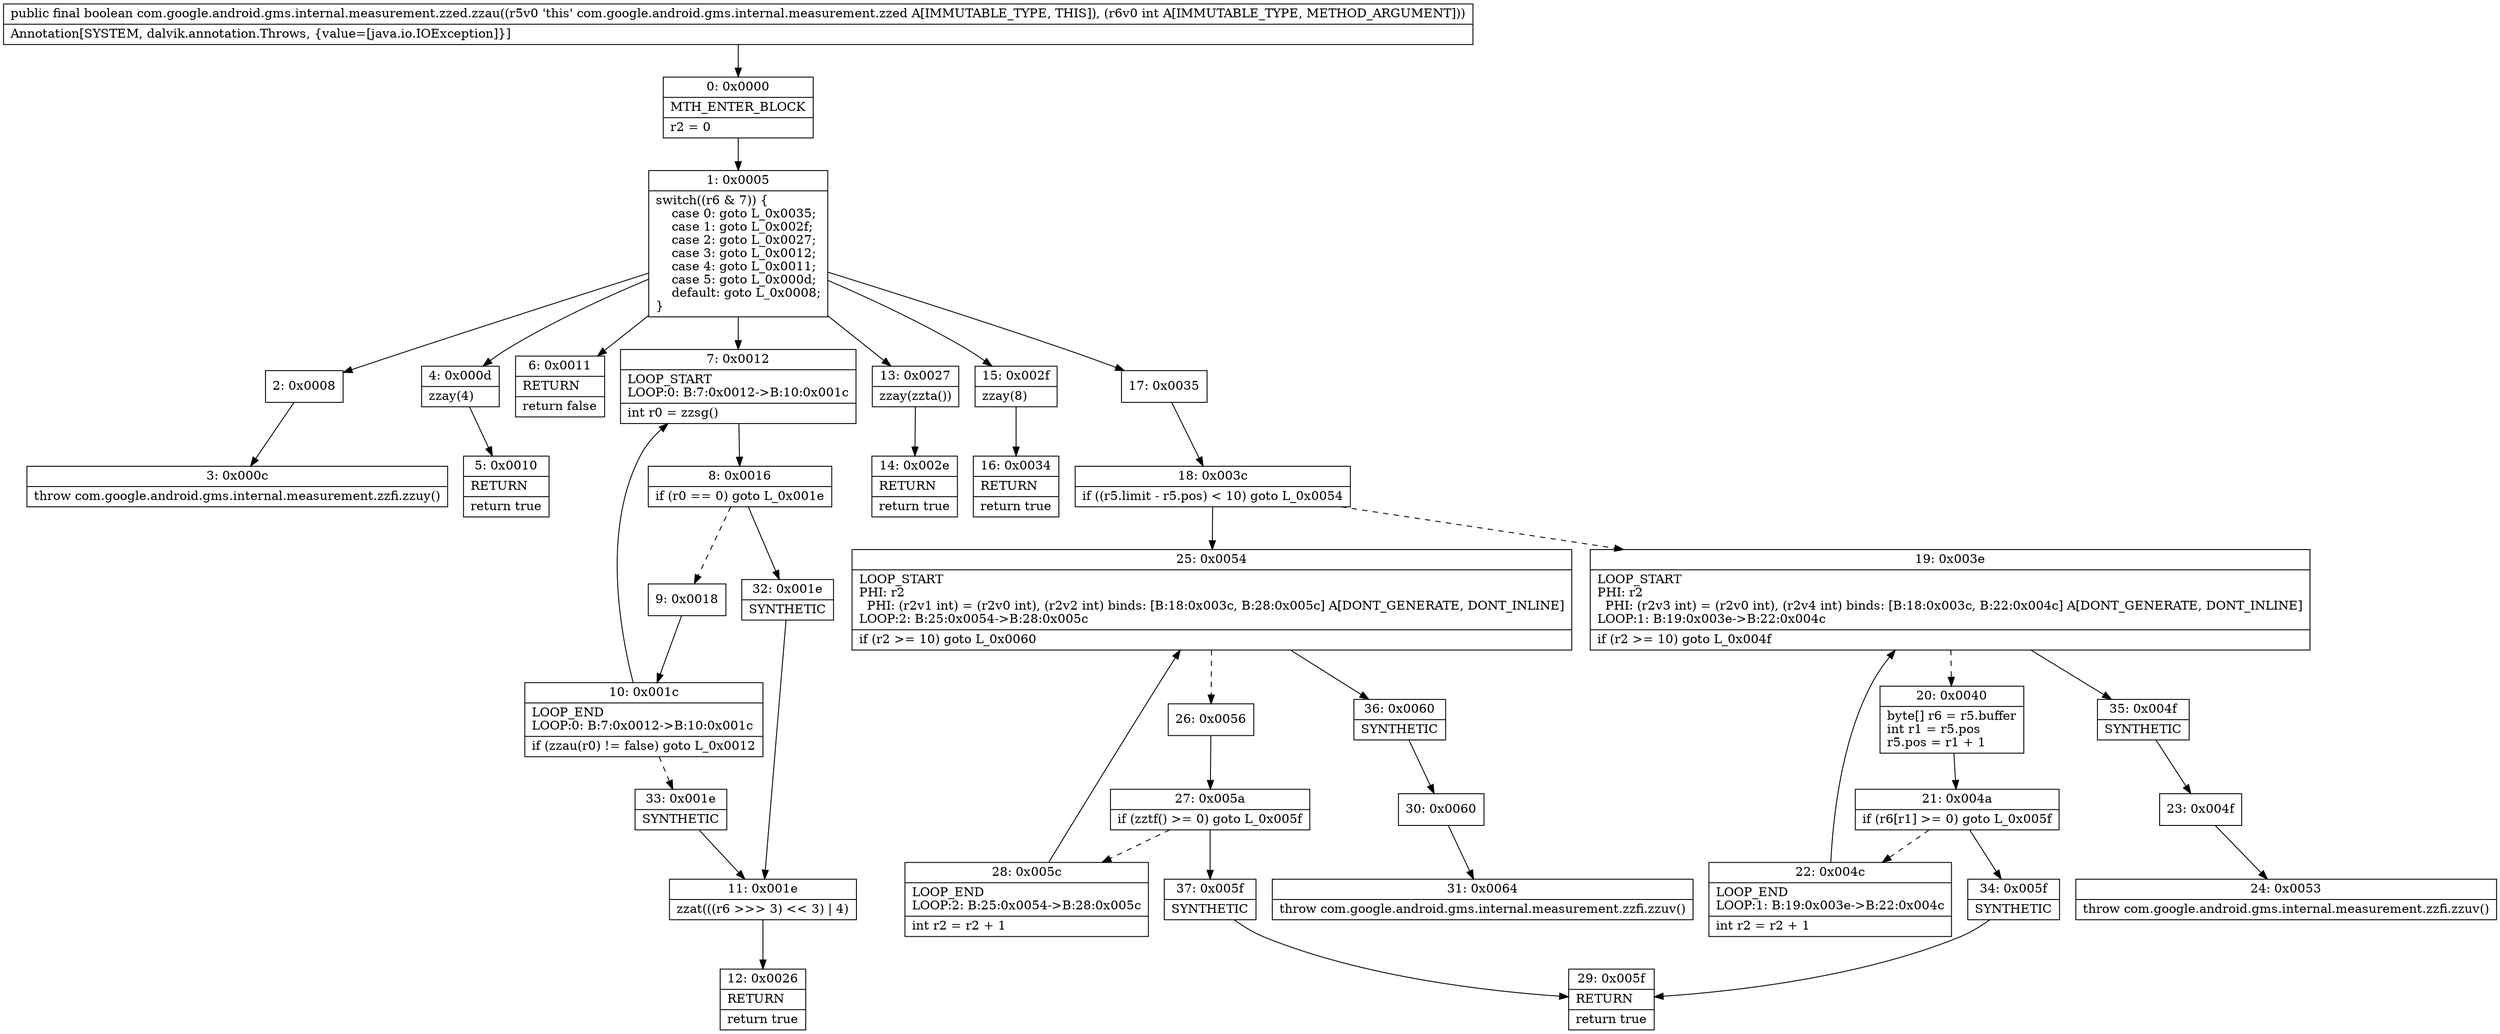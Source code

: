digraph "CFG forcom.google.android.gms.internal.measurement.zzed.zzau(I)Z" {
Node_0 [shape=record,label="{0\:\ 0x0000|MTH_ENTER_BLOCK\l|r2 = 0\l}"];
Node_1 [shape=record,label="{1\:\ 0x0005|switch((r6 & 7)) \{\l    case 0: goto L_0x0035;\l    case 1: goto L_0x002f;\l    case 2: goto L_0x0027;\l    case 3: goto L_0x0012;\l    case 4: goto L_0x0011;\l    case 5: goto L_0x000d;\l    default: goto L_0x0008;\l\}\l}"];
Node_2 [shape=record,label="{2\:\ 0x0008}"];
Node_3 [shape=record,label="{3\:\ 0x000c|throw com.google.android.gms.internal.measurement.zzfi.zzuy()\l}"];
Node_4 [shape=record,label="{4\:\ 0x000d|zzay(4)\l}"];
Node_5 [shape=record,label="{5\:\ 0x0010|RETURN\l|return true\l}"];
Node_6 [shape=record,label="{6\:\ 0x0011|RETURN\l|return false\l}"];
Node_7 [shape=record,label="{7\:\ 0x0012|LOOP_START\lLOOP:0: B:7:0x0012\-\>B:10:0x001c\l|int r0 = zzsg()\l}"];
Node_8 [shape=record,label="{8\:\ 0x0016|if (r0 == 0) goto L_0x001e\l}"];
Node_9 [shape=record,label="{9\:\ 0x0018}"];
Node_10 [shape=record,label="{10\:\ 0x001c|LOOP_END\lLOOP:0: B:7:0x0012\-\>B:10:0x001c\l|if (zzau(r0) != false) goto L_0x0012\l}"];
Node_11 [shape=record,label="{11\:\ 0x001e|zzat(((r6 \>\>\> 3) \<\< 3) \| 4)\l}"];
Node_12 [shape=record,label="{12\:\ 0x0026|RETURN\l|return true\l}"];
Node_13 [shape=record,label="{13\:\ 0x0027|zzay(zzta())\l}"];
Node_14 [shape=record,label="{14\:\ 0x002e|RETURN\l|return true\l}"];
Node_15 [shape=record,label="{15\:\ 0x002f|zzay(8)\l}"];
Node_16 [shape=record,label="{16\:\ 0x0034|RETURN\l|return true\l}"];
Node_17 [shape=record,label="{17\:\ 0x0035}"];
Node_18 [shape=record,label="{18\:\ 0x003c|if ((r5.limit \- r5.pos) \< 10) goto L_0x0054\l}"];
Node_19 [shape=record,label="{19\:\ 0x003e|LOOP_START\lPHI: r2 \l  PHI: (r2v3 int) = (r2v0 int), (r2v4 int) binds: [B:18:0x003c, B:22:0x004c] A[DONT_GENERATE, DONT_INLINE]\lLOOP:1: B:19:0x003e\-\>B:22:0x004c\l|if (r2 \>= 10) goto L_0x004f\l}"];
Node_20 [shape=record,label="{20\:\ 0x0040|byte[] r6 = r5.buffer\lint r1 = r5.pos\lr5.pos = r1 + 1\l}"];
Node_21 [shape=record,label="{21\:\ 0x004a|if (r6[r1] \>= 0) goto L_0x005f\l}"];
Node_22 [shape=record,label="{22\:\ 0x004c|LOOP_END\lLOOP:1: B:19:0x003e\-\>B:22:0x004c\l|int r2 = r2 + 1\l}"];
Node_23 [shape=record,label="{23\:\ 0x004f}"];
Node_24 [shape=record,label="{24\:\ 0x0053|throw com.google.android.gms.internal.measurement.zzfi.zzuv()\l}"];
Node_25 [shape=record,label="{25\:\ 0x0054|LOOP_START\lPHI: r2 \l  PHI: (r2v1 int) = (r2v0 int), (r2v2 int) binds: [B:18:0x003c, B:28:0x005c] A[DONT_GENERATE, DONT_INLINE]\lLOOP:2: B:25:0x0054\-\>B:28:0x005c\l|if (r2 \>= 10) goto L_0x0060\l}"];
Node_26 [shape=record,label="{26\:\ 0x0056}"];
Node_27 [shape=record,label="{27\:\ 0x005a|if (zztf() \>= 0) goto L_0x005f\l}"];
Node_28 [shape=record,label="{28\:\ 0x005c|LOOP_END\lLOOP:2: B:25:0x0054\-\>B:28:0x005c\l|int r2 = r2 + 1\l}"];
Node_29 [shape=record,label="{29\:\ 0x005f|RETURN\l|return true\l}"];
Node_30 [shape=record,label="{30\:\ 0x0060}"];
Node_31 [shape=record,label="{31\:\ 0x0064|throw com.google.android.gms.internal.measurement.zzfi.zzuv()\l}"];
Node_32 [shape=record,label="{32\:\ 0x001e|SYNTHETIC\l}"];
Node_33 [shape=record,label="{33\:\ 0x001e|SYNTHETIC\l}"];
Node_34 [shape=record,label="{34\:\ 0x005f|SYNTHETIC\l}"];
Node_35 [shape=record,label="{35\:\ 0x004f|SYNTHETIC\l}"];
Node_36 [shape=record,label="{36\:\ 0x0060|SYNTHETIC\l}"];
Node_37 [shape=record,label="{37\:\ 0x005f|SYNTHETIC\l}"];
MethodNode[shape=record,label="{public final boolean com.google.android.gms.internal.measurement.zzed.zzau((r5v0 'this' com.google.android.gms.internal.measurement.zzed A[IMMUTABLE_TYPE, THIS]), (r6v0 int A[IMMUTABLE_TYPE, METHOD_ARGUMENT]))  | Annotation[SYSTEM, dalvik.annotation.Throws, \{value=[java.io.IOException]\}]\l}"];
MethodNode -> Node_0;
Node_0 -> Node_1;
Node_1 -> Node_2;
Node_1 -> Node_4;
Node_1 -> Node_6;
Node_1 -> Node_7;
Node_1 -> Node_13;
Node_1 -> Node_15;
Node_1 -> Node_17;
Node_2 -> Node_3;
Node_4 -> Node_5;
Node_7 -> Node_8;
Node_8 -> Node_9[style=dashed];
Node_8 -> Node_32;
Node_9 -> Node_10;
Node_10 -> Node_7;
Node_10 -> Node_33[style=dashed];
Node_11 -> Node_12;
Node_13 -> Node_14;
Node_15 -> Node_16;
Node_17 -> Node_18;
Node_18 -> Node_19[style=dashed];
Node_18 -> Node_25;
Node_19 -> Node_20[style=dashed];
Node_19 -> Node_35;
Node_20 -> Node_21;
Node_21 -> Node_22[style=dashed];
Node_21 -> Node_34;
Node_22 -> Node_19;
Node_23 -> Node_24;
Node_25 -> Node_26[style=dashed];
Node_25 -> Node_36;
Node_26 -> Node_27;
Node_27 -> Node_28[style=dashed];
Node_27 -> Node_37;
Node_28 -> Node_25;
Node_30 -> Node_31;
Node_32 -> Node_11;
Node_33 -> Node_11;
Node_34 -> Node_29;
Node_35 -> Node_23;
Node_36 -> Node_30;
Node_37 -> Node_29;
}


